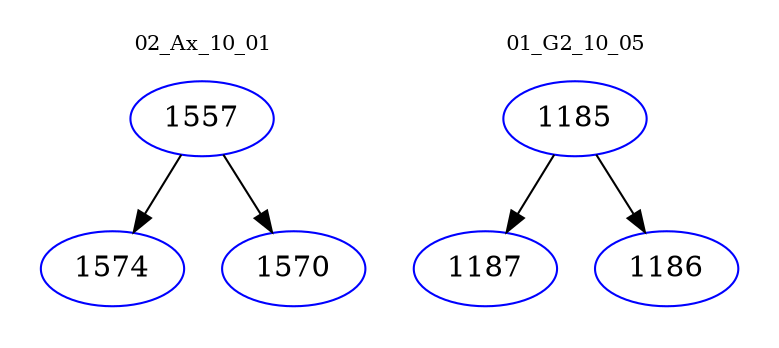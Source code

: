 digraph{
subgraph cluster_0 {
color = white
label = "02_Ax_10_01";
fontsize=10;
T0_1557 [label="1557", color="blue"]
T0_1557 -> T0_1574 [color="black"]
T0_1574 [label="1574", color="blue"]
T0_1557 -> T0_1570 [color="black"]
T0_1570 [label="1570", color="blue"]
}
subgraph cluster_1 {
color = white
label = "01_G2_10_05";
fontsize=10;
T1_1185 [label="1185", color="blue"]
T1_1185 -> T1_1187 [color="black"]
T1_1187 [label="1187", color="blue"]
T1_1185 -> T1_1186 [color="black"]
T1_1186 [label="1186", color="blue"]
}
}
